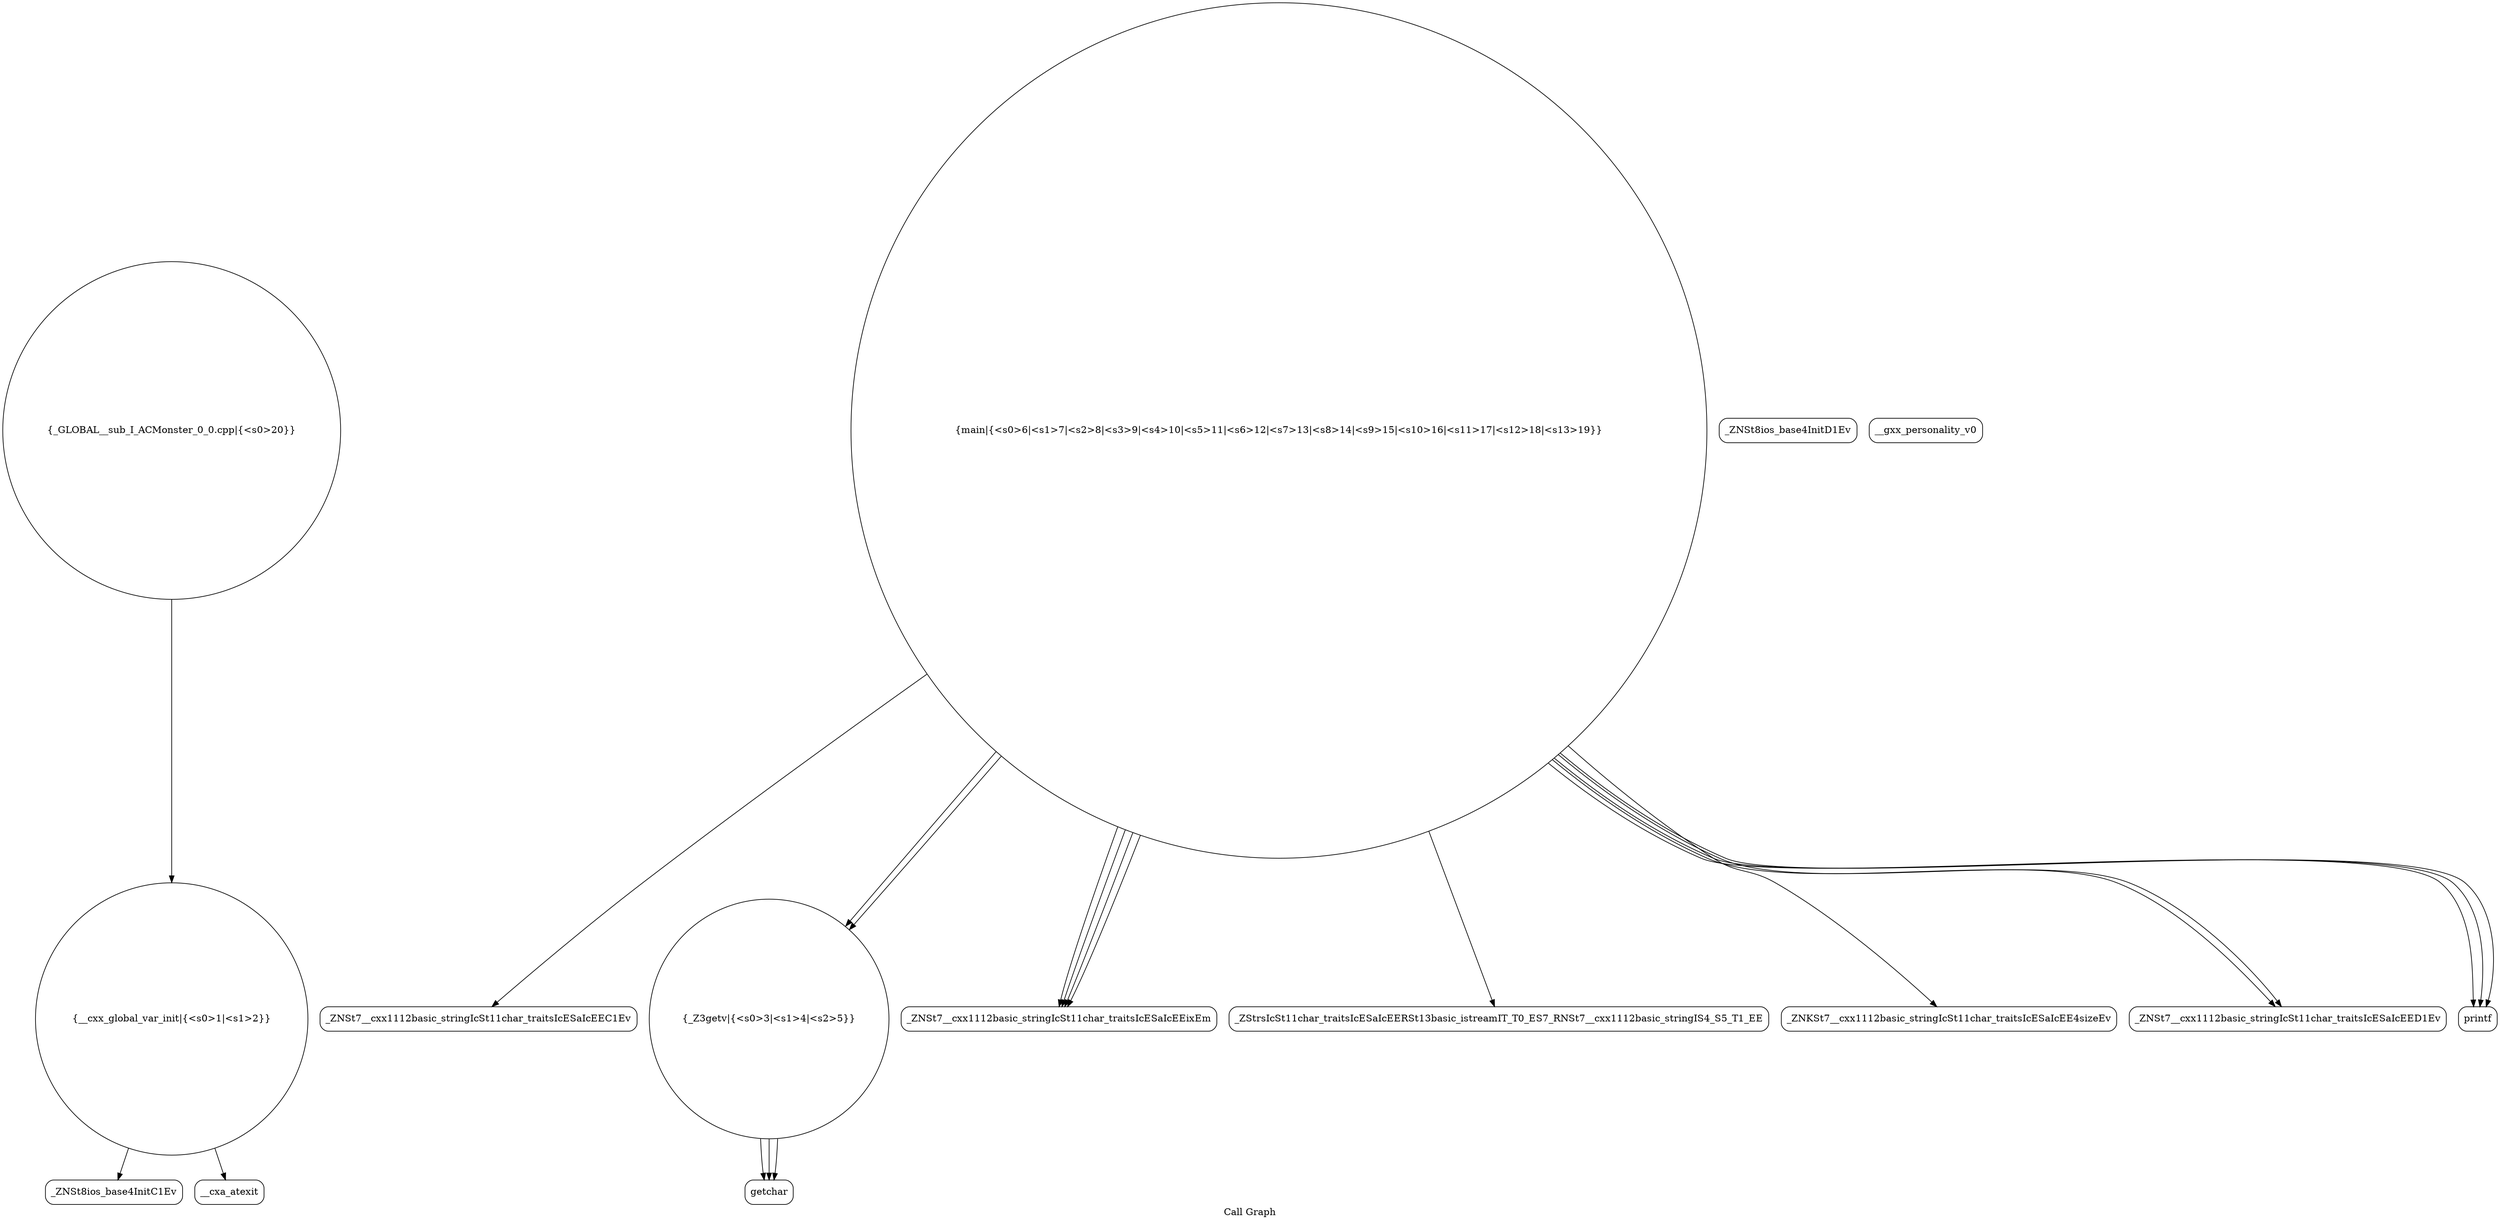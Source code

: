 digraph "Call Graph" {
	label="Call Graph";

	Node0x562a72385690 [shape=record,shape=circle,label="{__cxx_global_var_init|{<s0>1|<s1>2}}"];
	Node0x562a72385690:s0 -> Node0x562a72385b20[color=black];
	Node0x562a72385690:s1 -> Node0x562a72385c20[color=black];
	Node0x562a72385e20 [shape=record,shape=Mrecord,label="{_ZNSt7__cxx1112basic_stringIcSt11char_traitsIcESaIcEEC1Ev}"];
	Node0x562a723861a0 [shape=record,shape=circle,label="{_GLOBAL__sub_I_ACMonster_0_0.cpp|{<s0>20}}"];
	Node0x562a723861a0:s0 -> Node0x562a72385690[color=black];
	Node0x562a72385ba0 [shape=record,shape=Mrecord,label="{_ZNSt8ios_base4InitD1Ev}"];
	Node0x562a72385f20 [shape=record,shape=Mrecord,label="{__gxx_personality_v0}"];
	Node0x562a72385ca0 [shape=record,shape=circle,label="{_Z3getv|{<s0>3|<s1>4|<s2>5}}"];
	Node0x562a72385ca0:s0 -> Node0x562a72385d20[color=black];
	Node0x562a72385ca0:s1 -> Node0x562a72385d20[color=black];
	Node0x562a72385ca0:s2 -> Node0x562a72385d20[color=black];
	Node0x562a72386020 [shape=record,shape=Mrecord,label="{_ZNSt7__cxx1112basic_stringIcSt11char_traitsIcESaIcEEixEm}"];
	Node0x562a72385da0 [shape=record,shape=circle,label="{main|{<s0>6|<s1>7|<s2>8|<s3>9|<s4>10|<s5>11|<s6>12|<s7>13|<s8>14|<s9>15|<s10>16|<s11>17|<s12>18|<s13>19}}"];
	Node0x562a72385da0:s0 -> Node0x562a72385ca0[color=black];
	Node0x562a72385da0:s1 -> Node0x562a72385e20[color=black];
	Node0x562a72385da0:s2 -> Node0x562a72385ea0[color=black];
	Node0x562a72385da0:s3 -> Node0x562a72385fa0[color=black];
	Node0x562a72385da0:s4 -> Node0x562a72385ca0[color=black];
	Node0x562a72385da0:s5 -> Node0x562a72386020[color=black];
	Node0x562a72385da0:s6 -> Node0x562a72386120[color=black];
	Node0x562a72385da0:s7 -> Node0x562a72386020[color=black];
	Node0x562a72385da0:s8 -> Node0x562a72386020[color=black];
	Node0x562a72385da0:s9 -> Node0x562a72386020[color=black];
	Node0x562a72385da0:s10 -> Node0x562a723860a0[color=black];
	Node0x562a72385da0:s11 -> Node0x562a723860a0[color=black];
	Node0x562a72385da0:s12 -> Node0x562a723860a0[color=black];
	Node0x562a72385da0:s13 -> Node0x562a72386120[color=black];
	Node0x562a72386120 [shape=record,shape=Mrecord,label="{_ZNSt7__cxx1112basic_stringIcSt11char_traitsIcESaIcEED1Ev}"];
	Node0x562a72385b20 [shape=record,shape=Mrecord,label="{_ZNSt8ios_base4InitC1Ev}"];
	Node0x562a72385ea0 [shape=record,shape=Mrecord,label="{_ZStrsIcSt11char_traitsIcESaIcEERSt13basic_istreamIT_T0_ES7_RNSt7__cxx1112basic_stringIS4_S5_T1_EE}"];
	Node0x562a72385c20 [shape=record,shape=Mrecord,label="{__cxa_atexit}"];
	Node0x562a72385fa0 [shape=record,shape=Mrecord,label="{_ZNKSt7__cxx1112basic_stringIcSt11char_traitsIcESaIcEE4sizeEv}"];
	Node0x562a72385d20 [shape=record,shape=Mrecord,label="{getchar}"];
	Node0x562a723860a0 [shape=record,shape=Mrecord,label="{printf}"];
}
